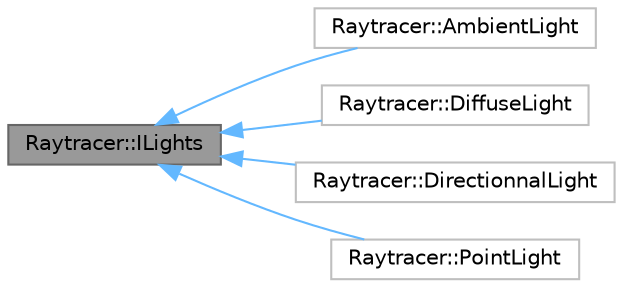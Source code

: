 digraph "Raytracer::ILights"
{
 // LATEX_PDF_SIZE
  bgcolor="transparent";
  edge [fontname=Helvetica,fontsize=10,labelfontname=Helvetica,labelfontsize=10];
  node [fontname=Helvetica,fontsize=10,shape=box,height=0.2,width=0.4];
  rankdir="LR";
  Node1 [id="Node000001",label="Raytracer::ILights",height=0.2,width=0.4,color="gray40", fillcolor="grey60", style="filled", fontcolor="black",tooltip=" "];
  Node1 -> Node2 [id="edge1_Node000001_Node000002",dir="back",color="steelblue1",style="solid",tooltip=" "];
  Node2 [id="Node000002",label="Raytracer::AmbientLight",height=0.2,width=0.4,color="grey75", fillcolor="white", style="filled",URL="$classRaytracer_1_1AmbientLight.html",tooltip=" "];
  Node1 -> Node3 [id="edge2_Node000001_Node000003",dir="back",color="steelblue1",style="solid",tooltip=" "];
  Node3 [id="Node000003",label="Raytracer::DiffuseLight",height=0.2,width=0.4,color="grey75", fillcolor="white", style="filled",URL="$classRaytracer_1_1DiffuseLight.html",tooltip=" "];
  Node1 -> Node4 [id="edge3_Node000001_Node000004",dir="back",color="steelblue1",style="solid",tooltip=" "];
  Node4 [id="Node000004",label="Raytracer::DirectionnalLight",height=0.2,width=0.4,color="grey75", fillcolor="white", style="filled",URL="$classRaytracer_1_1DirectionnalLight.html",tooltip=" "];
  Node1 -> Node5 [id="edge4_Node000001_Node000005",dir="back",color="steelblue1",style="solid",tooltip=" "];
  Node5 [id="Node000005",label="Raytracer::PointLight",height=0.2,width=0.4,color="grey75", fillcolor="white", style="filled",URL="$classRaytracer_1_1PointLight.html",tooltip=" "];
}
